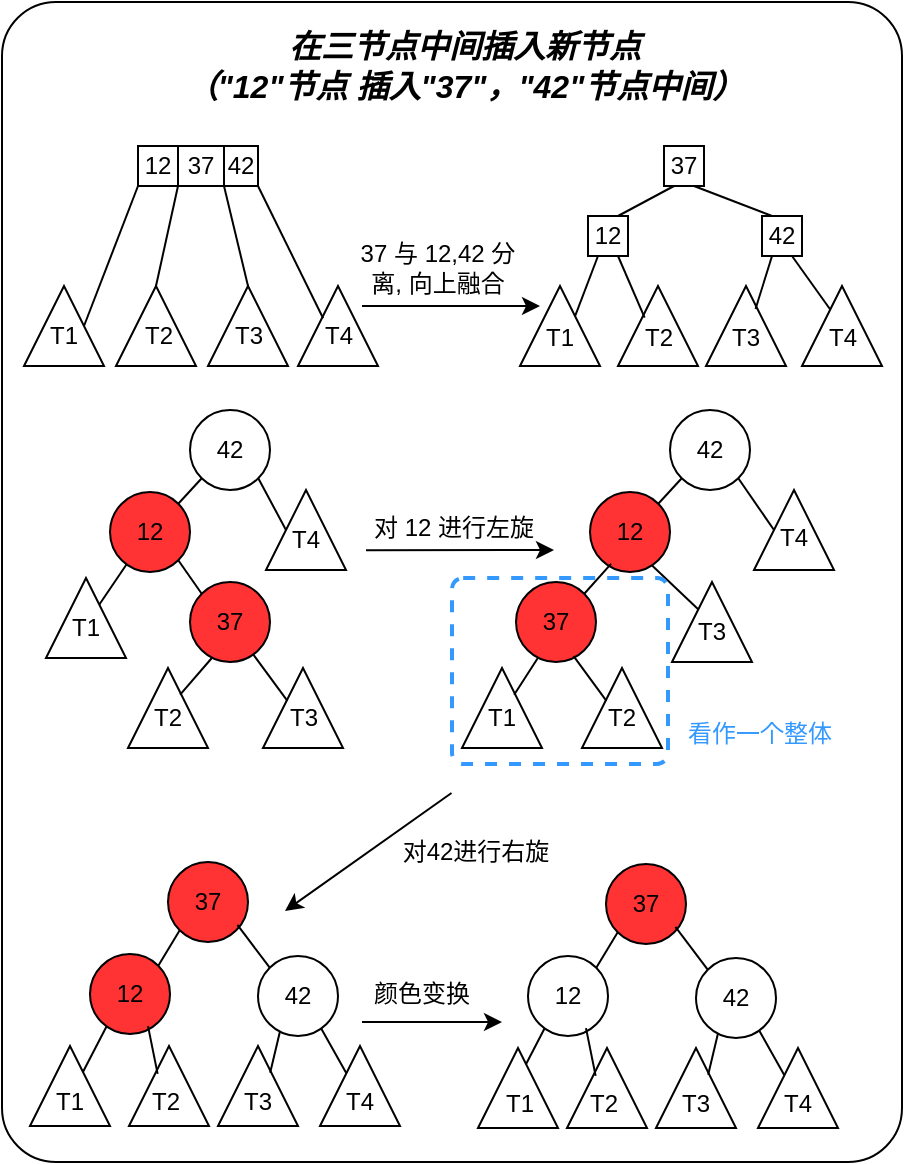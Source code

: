 <mxfile version="16.0.3" type="device"><diagram id="d8D1TXxC12qrmIxvPzvb" name="Page-1"><mxGraphModel dx="1865" dy="1660" grid="1" gridSize="10" guides="1" tooltips="1" connect="1" arrows="1" fold="1" page="1" pageScale="1" pageWidth="827" pageHeight="1169" math="0" shadow="0"><root><mxCell id="0"/><mxCell id="1" parent="0"/><mxCell id="G1VHCIkIDRCm4GYELpGM-1" value="" style="rounded=1;whiteSpace=wrap;html=1;arcSize=6;" vertex="1" parent="1"><mxGeometry x="-90" y="-10" width="450" height="580" as="geometry"/></mxCell><mxCell id="G1VHCIkIDRCm4GYELpGM-2" value="42" style="ellipse;whiteSpace=wrap;html=1;aspect=fixed;" vertex="1" parent="1"><mxGeometry x="4" y="194" width="40" height="40" as="geometry"/></mxCell><mxCell id="G1VHCIkIDRCm4GYELpGM-3" value="" style="triangle;whiteSpace=wrap;html=1;rotation=-90;" vertex="1" parent="1"><mxGeometry x="42" y="234" width="40" height="40" as="geometry"/></mxCell><mxCell id="G1VHCIkIDRCm4GYELpGM-9" value="" style="endArrow=none;html=1;rounded=0;entryX=0;entryY=1;entryDx=0;entryDy=0;exitX=1;exitY=0;exitDx=0;exitDy=0;" edge="1" parent="1" source="G1VHCIkIDRCm4GYELpGM-46" target="G1VHCIkIDRCm4GYELpGM-2"><mxGeometry width="50" height="50" relative="1" as="geometry"><mxPoint x="-16" y="253" as="sourcePoint"/><mxPoint x="-6" y="218" as="targetPoint"/></mxGeometry></mxCell><mxCell id="G1VHCIkIDRCm4GYELpGM-10" value="" style="endArrow=none;html=1;rounded=0;entryX=0.208;entryY=0.903;entryDx=0;entryDy=0;startArrow=none;exitX=0.615;exitY=0.631;exitDx=0;exitDy=0;exitPerimeter=0;entryPerimeter=0;" edge="1" parent="1" source="G1VHCIkIDRCm4GYELpGM-4" target="G1VHCIkIDRCm4GYELpGM-46"><mxGeometry width="50" height="50" relative="1" as="geometry"><mxPoint x="-66" y="308" as="sourcePoint"/><mxPoint x="48.142" y="212.142" as="targetPoint"/></mxGeometry></mxCell><mxCell id="G1VHCIkIDRCm4GYELpGM-11" value="" style="endArrow=none;html=1;rounded=0;entryX=0.5;entryY=0;entryDx=0;entryDy=0;exitX=1;exitY=1;exitDx=0;exitDy=0;" edge="1" parent="1" source="G1VHCIkIDRCm4GYELpGM-2" target="G1VHCIkIDRCm4GYELpGM-3"><mxGeometry width="50" height="50" relative="1" as="geometry"><mxPoint x="75.68" y="269.44" as="sourcePoint"/><mxPoint x="54" y="328" as="targetPoint"/></mxGeometry></mxCell><mxCell id="G1VHCIkIDRCm4GYELpGM-15" value="" style="endArrow=classic;html=1;rounded=0;" edge="1" parent="1"><mxGeometry width="50" height="50" relative="1" as="geometry"><mxPoint x="92" y="264.17" as="sourcePoint"/><mxPoint x="186" y="264" as="targetPoint"/></mxGeometry></mxCell><mxCell id="G1VHCIkIDRCm4GYELpGM-16" value="对42进行右旋" style="text;html=1;strokeColor=none;fillColor=none;align=center;verticalAlign=middle;whiteSpace=wrap;rounded=0;" vertex="1" parent="1"><mxGeometry x="102" y="400" width="90" height="30" as="geometry"/></mxCell><mxCell id="G1VHCIkIDRCm4GYELpGM-21" value="37" style="rounded=0;whiteSpace=wrap;html=1;fillColor=none;" vertex="1" parent="1"><mxGeometry x="-2" y="62" width="23" height="20" as="geometry"/></mxCell><mxCell id="G1VHCIkIDRCm4GYELpGM-22" value="42" style="rounded=0;whiteSpace=wrap;html=1;fillColor=none;" vertex="1" parent="1"><mxGeometry x="21" y="62" width="17" height="20" as="geometry"/></mxCell><mxCell id="G1VHCIkIDRCm4GYELpGM-23" value="" style="triangle;whiteSpace=wrap;html=1;rotation=-90;" vertex="1" parent="1"><mxGeometry x="-79" y="132" width="40" height="40" as="geometry"/></mxCell><mxCell id="G1VHCIkIDRCm4GYELpGM-24" value="" style="triangle;whiteSpace=wrap;html=1;rotation=-90;" vertex="1" parent="1"><mxGeometry x="310" y="132" width="40" height="40" as="geometry"/></mxCell><mxCell id="G1VHCIkIDRCm4GYELpGM-25" value="" style="triangle;whiteSpace=wrap;html=1;rotation=-90;" vertex="1" parent="1"><mxGeometry x="58" y="132" width="40" height="40" as="geometry"/></mxCell><mxCell id="G1VHCIkIDRCm4GYELpGM-26" value="T1" style="text;html=1;strokeColor=none;fillColor=none;align=center;verticalAlign=middle;whiteSpace=wrap;rounded=0;" vertex="1" parent="1"><mxGeometry x="-69" y="142" width="20" height="30" as="geometry"/></mxCell><mxCell id="G1VHCIkIDRCm4GYELpGM-27" value="T4" style="text;html=1;strokeColor=none;fillColor=none;align=center;verticalAlign=middle;whiteSpace=wrap;rounded=0;" vertex="1" parent="1"><mxGeometry x="70.5" y="144.5" width="15" height="25" as="geometry"/></mxCell><mxCell id="G1VHCIkIDRCm4GYELpGM-28" value="37" style="rounded=0;whiteSpace=wrap;html=1;fillColor=none;" vertex="1" parent="1"><mxGeometry x="241" y="62" width="20" height="20" as="geometry"/></mxCell><mxCell id="G1VHCIkIDRCm4GYELpGM-29" value="42" style="rounded=0;whiteSpace=wrap;html=1;fillColor=none;" vertex="1" parent="1"><mxGeometry x="290" y="97" width="20" height="20" as="geometry"/></mxCell><mxCell id="G1VHCIkIDRCm4GYELpGM-30" value="" style="triangle;whiteSpace=wrap;html=1;rotation=-90;" vertex="1" parent="1"><mxGeometry x="262" y="132" width="40" height="40" as="geometry"/></mxCell><mxCell id="G1VHCIkIDRCm4GYELpGM-31" value="" style="endArrow=none;html=1;rounded=0;entryX=0.5;entryY=1;entryDx=0;entryDy=0;exitX=0;exitY=1;exitDx=0;exitDy=0;" edge="1" parent="1" source="G1VHCIkIDRCm4GYELpGM-42" target="G1VHCIkIDRCm4GYELpGM-23"><mxGeometry width="50" height="50" relative="1" as="geometry"><mxPoint x="58" y="187" as="sourcePoint"/><mxPoint x="18.0" y="172" as="targetPoint"/></mxGeometry></mxCell><mxCell id="G1VHCIkIDRCm4GYELpGM-32" value="" style="endArrow=none;html=1;rounded=0;entryX=0.597;entryY=0.314;entryDx=0;entryDy=0;exitX=1;exitY=1;exitDx=0;exitDy=0;entryPerimeter=0;" edge="1" parent="1" source="G1VHCIkIDRCm4GYELpGM-22" target="G1VHCIkIDRCm4GYELpGM-25"><mxGeometry width="50" height="50" relative="1" as="geometry"><mxPoint x="53" y="142" as="sourcePoint"/><mxPoint x="68" y="152" as="targetPoint"/></mxGeometry></mxCell><mxCell id="G1VHCIkIDRCm4GYELpGM-33" value="" style="endArrow=none;html=1;rounded=0;exitX=0.75;exitY=1;exitDx=0;exitDy=0;" edge="1" parent="1" source="G1VHCIkIDRCm4GYELpGM-29" target="G1VHCIkIDRCm4GYELpGM-24"><mxGeometry width="50" height="50" relative="1" as="geometry"><mxPoint x="272" y="102" as="sourcePoint"/><mxPoint x="233.8" y="154.96" as="targetPoint"/></mxGeometry></mxCell><mxCell id="G1VHCIkIDRCm4GYELpGM-34" value="" style="endArrow=none;html=1;rounded=0;exitX=0.25;exitY=1;exitDx=0;exitDy=0;entryX=0.712;entryY=0.619;entryDx=0;entryDy=0;entryPerimeter=0;" edge="1" parent="1" source="G1VHCIkIDRCm4GYELpGM-29" target="G1VHCIkIDRCm4GYELpGM-30"><mxGeometry width="50" height="50" relative="1" as="geometry"><mxPoint x="302" y="102" as="sourcePoint"/><mxPoint x="350.529" y="154.941" as="targetPoint"/></mxGeometry></mxCell><mxCell id="G1VHCIkIDRCm4GYELpGM-36" value="T4" style="text;html=1;strokeColor=none;fillColor=none;align=center;verticalAlign=middle;whiteSpace=wrap;rounded=0;" vertex="1" parent="1"><mxGeometry x="318.5" y="142.5" width="23" height="30" as="geometry"/></mxCell><mxCell id="G1VHCIkIDRCm4GYELpGM-37" value="" style="endArrow=classic;html=1;rounded=0;" edge="1" parent="1"><mxGeometry width="50" height="50" relative="1" as="geometry"><mxPoint x="90" y="142" as="sourcePoint"/><mxPoint x="179" y="142" as="targetPoint"/></mxGeometry></mxCell><mxCell id="G1VHCIkIDRCm4GYELpGM-38" value="37 与 12,42 分离, 向上融合" style="text;html=1;strokeColor=none;fillColor=none;align=center;verticalAlign=middle;whiteSpace=wrap;rounded=0;" vertex="1" parent="1"><mxGeometry x="87" y="108" width="82" height="30" as="geometry"/></mxCell><mxCell id="G1VHCIkIDRCm4GYELpGM-39" value="" style="endArrow=classic;html=1;rounded=0;exitX=0.25;exitY=1;exitDx=0;exitDy=0;" edge="1" parent="1"><mxGeometry width="50" height="50" relative="1" as="geometry"><mxPoint x="134.75" y="385.5" as="sourcePoint"/><mxPoint x="51.5" y="444.5" as="targetPoint"/></mxGeometry></mxCell><mxCell id="G1VHCIkIDRCm4GYELpGM-40" value="对 12 进行左旋" style="text;html=1;strokeColor=none;fillColor=none;align=center;verticalAlign=middle;whiteSpace=wrap;rounded=0;" vertex="1" parent="1"><mxGeometry x="84" y="243" width="104" height="20" as="geometry"/></mxCell><mxCell id="G1VHCIkIDRCm4GYELpGM-41" value="&lt;i&gt;&lt;b&gt;&lt;font style=&quot;font-size: 16px&quot;&gt;在三节点中间插入新节点&lt;br&gt;（&quot;12&quot;节点 插入&quot;37&quot;，&quot;42&quot;节点中间）&lt;br&gt;&lt;/font&gt;&lt;/b&gt;&lt;/i&gt;" style="text;html=1;strokeColor=none;fillColor=none;align=center;verticalAlign=middle;whiteSpace=wrap;rounded=0;" vertex="1" parent="1"><mxGeometry y="7" width="282.5" height="30" as="geometry"/></mxCell><mxCell id="G1VHCIkIDRCm4GYELpGM-42" value="12" style="rounded=0;whiteSpace=wrap;html=1;fillColor=none;" vertex="1" parent="1"><mxGeometry x="-22" y="62" width="20" height="20" as="geometry"/></mxCell><mxCell id="G1VHCIkIDRCm4GYELpGM-43" value="12" style="rounded=0;whiteSpace=wrap;html=1;fillColor=none;" vertex="1" parent="1"><mxGeometry x="203" y="97" width="20" height="20" as="geometry"/></mxCell><mxCell id="G1VHCIkIDRCm4GYELpGM-44" value="" style="endArrow=none;html=1;rounded=0;entryX=0.75;entryY=1;entryDx=0;entryDy=0;exitX=0.25;exitY=0;exitDx=0;exitDy=0;" edge="1" parent="1" source="G1VHCIkIDRCm4GYELpGM-29" target="G1VHCIkIDRCm4GYELpGM-28"><mxGeometry width="50" height="50" relative="1" as="geometry"><mxPoint x="186" y="95" as="sourcePoint"/><mxPoint x="236" y="45" as="targetPoint"/></mxGeometry></mxCell><mxCell id="G1VHCIkIDRCm4GYELpGM-45" value="" style="endArrow=none;html=1;rounded=0;entryX=0.25;entryY=1;entryDx=0;entryDy=0;exitX=0.75;exitY=0;exitDx=0;exitDy=0;" edge="1" parent="1" source="G1VHCIkIDRCm4GYELpGM-43" target="G1VHCIkIDRCm4GYELpGM-28"><mxGeometry width="50" height="50" relative="1" as="geometry"><mxPoint x="229" y="97" as="sourcePoint"/><mxPoint x="287" y="72.0" as="targetPoint"/></mxGeometry></mxCell><mxCell id="G1VHCIkIDRCm4GYELpGM-46" value="12" style="ellipse;whiteSpace=wrap;html=1;aspect=fixed;fillColor=#FF3333;" vertex="1" parent="1"><mxGeometry x="-36" y="235" width="40" height="40" as="geometry"/></mxCell><mxCell id="G1VHCIkIDRCm4GYELpGM-47" value="37" style="ellipse;whiteSpace=wrap;html=1;aspect=fixed;fillColor=#FF3333;" vertex="1" parent="1"><mxGeometry x="4" y="280" width="40" height="40" as="geometry"/></mxCell><mxCell id="G1VHCIkIDRCm4GYELpGM-48" value="" style="endArrow=none;html=1;rounded=0;entryX=1;entryY=1;entryDx=0;entryDy=0;exitX=0;exitY=0;exitDx=0;exitDy=0;" edge="1" parent="1" source="G1VHCIkIDRCm4GYELpGM-47" target="G1VHCIkIDRCm4GYELpGM-46"><mxGeometry width="50" height="50" relative="1" as="geometry"><mxPoint x="-136" y="288" as="sourcePoint"/><mxPoint x="-86" y="238" as="targetPoint"/></mxGeometry></mxCell><mxCell id="G1VHCIkIDRCm4GYELpGM-4" value="" style="triangle;whiteSpace=wrap;html=1;rotation=-90;" vertex="1" parent="1"><mxGeometry x="-68" y="278" width="40" height="40" as="geometry"/></mxCell><mxCell id="G1VHCIkIDRCm4GYELpGM-65" value="" style="triangle;whiteSpace=wrap;html=1;rotation=-90;" vertex="1" parent="1"><mxGeometry x="-33" y="132" width="40" height="40" as="geometry"/></mxCell><mxCell id="G1VHCIkIDRCm4GYELpGM-66" value="" style="triangle;whiteSpace=wrap;html=1;rotation=-90;" vertex="1" parent="1"><mxGeometry x="13" y="132" width="40" height="40" as="geometry"/></mxCell><mxCell id="G1VHCIkIDRCm4GYELpGM-67" value="" style="endArrow=none;html=1;rounded=0;entryX=1;entryY=1;entryDx=0;entryDy=0;exitX=1;exitY=0.5;exitDx=0;exitDy=0;" edge="1" parent="1" source="G1VHCIkIDRCm4GYELpGM-65" target="G1VHCIkIDRCm4GYELpGM-42"><mxGeometry width="50" height="50" relative="1" as="geometry"><mxPoint x="-71" y="137" as="sourcePoint"/><mxPoint x="-21" y="87" as="targetPoint"/></mxGeometry></mxCell><mxCell id="G1VHCIkIDRCm4GYELpGM-68" value="" style="endArrow=none;html=1;rounded=0;entryX=1;entryY=1;entryDx=0;entryDy=0;exitX=1;exitY=0.5;exitDx=0;exitDy=0;" edge="1" parent="1" source="G1VHCIkIDRCm4GYELpGM-66" target="G1VHCIkIDRCm4GYELpGM-21"><mxGeometry width="50" height="50" relative="1" as="geometry"><mxPoint x="-3" y="142" as="sourcePoint"/><mxPoint x="8" y="92" as="targetPoint"/></mxGeometry></mxCell><mxCell id="G1VHCIkIDRCm4GYELpGM-69" value="T2" style="text;html=1;strokeColor=none;fillColor=none;align=center;verticalAlign=middle;whiteSpace=wrap;rounded=0;" vertex="1" parent="1"><mxGeometry x="-19.5" y="144.5" width="15" height="25" as="geometry"/></mxCell><mxCell id="G1VHCIkIDRCm4GYELpGM-70" value="T3" style="text;html=1;strokeColor=none;fillColor=none;align=center;verticalAlign=middle;whiteSpace=wrap;rounded=0;" vertex="1" parent="1"><mxGeometry x="25.5" y="144.5" width="15" height="25" as="geometry"/></mxCell><mxCell id="G1VHCIkIDRCm4GYELpGM-72" value="" style="triangle;whiteSpace=wrap;html=1;rotation=-90;" vertex="1" parent="1"><mxGeometry x="169" y="132" width="40" height="40" as="geometry"/></mxCell><mxCell id="G1VHCIkIDRCm4GYELpGM-73" value="" style="triangle;whiteSpace=wrap;html=1;rotation=-90;" vertex="1" parent="1"><mxGeometry x="218" y="132" width="40" height="40" as="geometry"/></mxCell><mxCell id="G1VHCIkIDRCm4GYELpGM-77" value="" style="endArrow=none;html=1;rounded=0;entryX=0.63;entryY=0.691;entryDx=0;entryDy=0;exitX=0.25;exitY=1;exitDx=0;exitDy=0;entryPerimeter=0;" edge="1" parent="1" source="G1VHCIkIDRCm4GYELpGM-43" target="G1VHCIkIDRCm4GYELpGM-72"><mxGeometry width="50" height="50" relative="1" as="geometry"><mxPoint x="233.0" y="107" as="sourcePoint"/><mxPoint x="263.0" y="92" as="targetPoint"/></mxGeometry></mxCell><mxCell id="G1VHCIkIDRCm4GYELpGM-78" value="" style="endArrow=none;html=1;rounded=0;entryX=0.604;entryY=0.333;entryDx=0;entryDy=0;exitX=0.75;exitY=1;exitDx=0;exitDy=0;entryPerimeter=0;" edge="1" parent="1" source="G1VHCIkIDRCm4GYELpGM-43" target="G1VHCIkIDRCm4GYELpGM-73"><mxGeometry width="50" height="50" relative="1" as="geometry"><mxPoint x="228" y="127" as="sourcePoint"/><mxPoint x="213.64" y="156.8" as="targetPoint"/></mxGeometry></mxCell><mxCell id="G1VHCIkIDRCm4GYELpGM-35" value="T1" style="text;html=1;strokeColor=none;fillColor=none;align=center;verticalAlign=middle;whiteSpace=wrap;rounded=0;" vertex="1" parent="1"><mxGeometry x="169" y="142.5" width="40" height="30" as="geometry"/></mxCell><mxCell id="G1VHCIkIDRCm4GYELpGM-71" value="T2" style="text;html=1;strokeColor=none;fillColor=none;align=center;verticalAlign=middle;whiteSpace=wrap;rounded=0;" vertex="1" parent="1"><mxGeometry x="231" y="145" width="15" height="25" as="geometry"/></mxCell><mxCell id="G1VHCIkIDRCm4GYELpGM-79" value="T3" style="text;html=1;strokeColor=none;fillColor=none;align=center;verticalAlign=middle;whiteSpace=wrap;rounded=0;" vertex="1" parent="1"><mxGeometry x="273" y="142.5" width="18" height="30" as="geometry"/></mxCell><mxCell id="G1VHCIkIDRCm4GYELpGM-82" value="" style="triangle;whiteSpace=wrap;html=1;rotation=-90;" vertex="1" parent="1"><mxGeometry x="-27" y="323" width="40" height="40" as="geometry"/></mxCell><mxCell id="G1VHCIkIDRCm4GYELpGM-83" value="" style="triangle;whiteSpace=wrap;html=1;rotation=-90;" vertex="1" parent="1"><mxGeometry x="40.5" y="323" width="40" height="40" as="geometry"/></mxCell><mxCell id="G1VHCIkIDRCm4GYELpGM-84" value="" style="endArrow=none;html=1;rounded=0;entryX=0.273;entryY=0.95;entryDx=0;entryDy=0;startArrow=none;exitX=0.666;exitY=0.652;exitDx=0;exitDy=0;exitPerimeter=0;entryPerimeter=0;" edge="1" parent="1" source="G1VHCIkIDRCm4GYELpGM-82" target="G1VHCIkIDRCm4GYELpGM-47"><mxGeometry width="50" height="50" relative="1" as="geometry"><mxPoint x="-32.76" y="305.4" as="sourcePoint"/><mxPoint x="-17.142" y="271.142" as="targetPoint"/></mxGeometry></mxCell><mxCell id="G1VHCIkIDRCm4GYELpGM-85" value="" style="endArrow=none;html=1;rounded=0;entryX=0.788;entryY=0.903;entryDx=0;entryDy=0;startArrow=none;exitX=0.589;exitY=0.305;exitDx=0;exitDy=0;exitPerimeter=0;entryPerimeter=0;" edge="1" parent="1" source="G1VHCIkIDRCm4GYELpGM-83" target="G1VHCIkIDRCm4GYELpGM-47"><mxGeometry width="50" height="50" relative="1" as="geometry"><mxPoint x="12.58" y="356.36" as="sourcePoint"/><mxPoint x="24.92" y="328" as="targetPoint"/></mxGeometry></mxCell><mxCell id="G1VHCIkIDRCm4GYELpGM-86" value="T1" style="text;html=1;strokeColor=none;fillColor=none;align=center;verticalAlign=middle;whiteSpace=wrap;rounded=0;" vertex="1" parent="1"><mxGeometry x="-57" y="288" width="18" height="30" as="geometry"/></mxCell><mxCell id="G1VHCIkIDRCm4GYELpGM-18" value="T2" style="text;html=1;strokeColor=none;fillColor=none;align=center;verticalAlign=middle;whiteSpace=wrap;rounded=0;" vertex="1" parent="1"><mxGeometry x="-12.5" y="333" width="10" height="30" as="geometry"/></mxCell><mxCell id="G1VHCIkIDRCm4GYELpGM-87" value="T3" style="text;html=1;strokeColor=none;fillColor=none;align=center;verticalAlign=middle;whiteSpace=wrap;rounded=0;" vertex="1" parent="1"><mxGeometry x="55.5" y="333" width="10" height="30" as="geometry"/></mxCell><mxCell id="G1VHCIkIDRCm4GYELpGM-88" value="T4" style="text;html=1;strokeColor=none;fillColor=none;align=center;verticalAlign=middle;whiteSpace=wrap;rounded=0;" vertex="1" parent="1"><mxGeometry x="57" y="244" width="10" height="30" as="geometry"/></mxCell><mxCell id="G1VHCIkIDRCm4GYELpGM-89" value="42" style="ellipse;whiteSpace=wrap;html=1;aspect=fixed;" vertex="1" parent="1"><mxGeometry x="244" y="194" width="40" height="40" as="geometry"/></mxCell><mxCell id="G1VHCIkIDRCm4GYELpGM-90" value="" style="triangle;whiteSpace=wrap;html=1;rotation=-90;" vertex="1" parent="1"><mxGeometry x="286" y="234" width="40" height="40" as="geometry"/></mxCell><mxCell id="G1VHCIkIDRCm4GYELpGM-91" value="" style="endArrow=none;html=1;rounded=0;entryX=0;entryY=1;entryDx=0;entryDy=0;exitX=1;exitY=0;exitDx=0;exitDy=0;" edge="1" parent="1" source="G1VHCIkIDRCm4GYELpGM-94" target="G1VHCIkIDRCm4GYELpGM-89"><mxGeometry width="50" height="50" relative="1" as="geometry"><mxPoint x="234" y="263" as="sourcePoint"/><mxPoint x="244" y="228" as="targetPoint"/></mxGeometry></mxCell><mxCell id="G1VHCIkIDRCm4GYELpGM-92" value="" style="endArrow=none;html=1;rounded=0;entryX=0.766;entryY=0.909;entryDx=0;entryDy=0;startArrow=none;exitX=0.651;exitY=0.337;exitDx=0;exitDy=0;exitPerimeter=0;entryPerimeter=0;" edge="1" parent="1" source="G1VHCIkIDRCm4GYELpGM-97" target="G1VHCIkIDRCm4GYELpGM-94"><mxGeometry width="50" height="50" relative="1" as="geometry"><mxPoint x="184" y="318" as="sourcePoint"/><mxPoint x="298.142" y="222.142" as="targetPoint"/></mxGeometry></mxCell><mxCell id="G1VHCIkIDRCm4GYELpGM-93" value="" style="endArrow=none;html=1;rounded=0;entryX=0.5;entryY=0;entryDx=0;entryDy=0;exitX=1;exitY=1;exitDx=0;exitDy=0;" edge="1" parent="1" source="G1VHCIkIDRCm4GYELpGM-89" target="G1VHCIkIDRCm4GYELpGM-90"><mxGeometry width="50" height="50" relative="1" as="geometry"><mxPoint x="325.68" y="279.44" as="sourcePoint"/><mxPoint x="304" y="338" as="targetPoint"/></mxGeometry></mxCell><mxCell id="G1VHCIkIDRCm4GYELpGM-94" value="12" style="ellipse;whiteSpace=wrap;html=1;aspect=fixed;fillColor=#FF3333;" vertex="1" parent="1"><mxGeometry x="204" y="235" width="40" height="40" as="geometry"/></mxCell><mxCell id="G1VHCIkIDRCm4GYELpGM-95" value="37" style="ellipse;whiteSpace=wrap;html=1;aspect=fixed;fillColor=#FF3333;" vertex="1" parent="1"><mxGeometry x="167" y="280" width="40" height="40" as="geometry"/></mxCell><mxCell id="G1VHCIkIDRCm4GYELpGM-96" value="" style="endArrow=none;html=1;rounded=0;entryX=0.263;entryY=0.898;entryDx=0;entryDy=0;entryPerimeter=0;exitX=1;exitY=0;exitDx=0;exitDy=0;" edge="1" parent="1" source="G1VHCIkIDRCm4GYELpGM-95" target="G1VHCIkIDRCm4GYELpGM-94"><mxGeometry width="50" height="50" relative="1" as="geometry"><mxPoint x="210" y="290" as="sourcePoint"/><mxPoint x="164" y="248" as="targetPoint"/></mxGeometry></mxCell><mxCell id="G1VHCIkIDRCm4GYELpGM-97" value="" style="triangle;whiteSpace=wrap;html=1;rotation=-90;" vertex="1" parent="1"><mxGeometry x="245" y="280" width="40" height="40" as="geometry"/></mxCell><mxCell id="G1VHCIkIDRCm4GYELpGM-98" value="" style="triangle;whiteSpace=wrap;html=1;rotation=-90;" vertex="1" parent="1"><mxGeometry x="140" y="323" width="40" height="40" as="geometry"/></mxCell><mxCell id="G1VHCIkIDRCm4GYELpGM-99" value="" style="triangle;whiteSpace=wrap;html=1;rotation=-90;" vertex="1" parent="1"><mxGeometry x="200" y="323" width="40" height="40" as="geometry"/></mxCell><mxCell id="G1VHCIkIDRCm4GYELpGM-100" value="" style="endArrow=none;html=1;rounded=0;entryX=0.273;entryY=0.95;entryDx=0;entryDy=0;startArrow=none;exitX=0.666;exitY=0.652;exitDx=0;exitDy=0;exitPerimeter=0;entryPerimeter=0;" edge="1" parent="1" source="G1VHCIkIDRCm4GYELpGM-98" target="G1VHCIkIDRCm4GYELpGM-95"><mxGeometry width="50" height="50" relative="1" as="geometry"><mxPoint x="217.24" y="315.4" as="sourcePoint"/><mxPoint x="232.858" y="281.142" as="targetPoint"/></mxGeometry></mxCell><mxCell id="G1VHCIkIDRCm4GYELpGM-102" value="T1" style="text;html=1;strokeColor=none;fillColor=none;align=center;verticalAlign=middle;whiteSpace=wrap;rounded=0;" vertex="1" parent="1"><mxGeometry x="151" y="333" width="18" height="30" as="geometry"/></mxCell><mxCell id="G1VHCIkIDRCm4GYELpGM-103" value="T2" style="text;html=1;strokeColor=none;fillColor=none;align=center;verticalAlign=middle;whiteSpace=wrap;rounded=0;" vertex="1" parent="1"><mxGeometry x="215" y="333" width="10" height="30" as="geometry"/></mxCell><mxCell id="G1VHCIkIDRCm4GYELpGM-104" value="T3" style="text;html=1;strokeColor=none;fillColor=none;align=center;verticalAlign=middle;whiteSpace=wrap;rounded=0;" vertex="1" parent="1"><mxGeometry x="260" y="290" width="10" height="30" as="geometry"/></mxCell><mxCell id="G1VHCIkIDRCm4GYELpGM-105" value="T4" style="text;html=1;strokeColor=none;fillColor=none;align=center;verticalAlign=middle;whiteSpace=wrap;rounded=0;" vertex="1" parent="1"><mxGeometry x="301" y="243" width="10" height="30" as="geometry"/></mxCell><mxCell id="G1VHCIkIDRCm4GYELpGM-113" value="37" style="ellipse;whiteSpace=wrap;html=1;aspect=fixed;fillColor=#FF3333;" vertex="1" parent="1"><mxGeometry x="-7" y="420" width="40" height="40" as="geometry"/></mxCell><mxCell id="G1VHCIkIDRCm4GYELpGM-114" value="" style="triangle;whiteSpace=wrap;html=1;rotation=-90;" vertex="1" parent="1"><mxGeometry x="-26.5" y="512" width="40" height="40" as="geometry"/></mxCell><mxCell id="G1VHCIkIDRCm4GYELpGM-115" value="" style="endArrow=none;html=1;rounded=0;entryX=0;entryY=1;entryDx=0;entryDy=0;exitX=1;exitY=0;exitDx=0;exitDy=0;" edge="1" parent="1" source="G1VHCIkIDRCm4GYELpGM-118" target="G1VHCIkIDRCm4GYELpGM-113"><mxGeometry width="50" height="50" relative="1" as="geometry"><mxPoint x="-29" y="485" as="sourcePoint"/><mxPoint x="-19" y="450" as="targetPoint"/></mxGeometry></mxCell><mxCell id="G1VHCIkIDRCm4GYELpGM-116" value="" style="endArrow=none;html=1;rounded=0;entryX=0.208;entryY=0.903;entryDx=0;entryDy=0;startArrow=none;exitX=0.615;exitY=0.631;exitDx=0;exitDy=0;exitPerimeter=0;entryPerimeter=0;" edge="1" parent="1" source="G1VHCIkIDRCm4GYELpGM-121" target="G1VHCIkIDRCm4GYELpGM-118"><mxGeometry width="50" height="50" relative="1" as="geometry"><mxPoint x="-79" y="540" as="sourcePoint"/><mxPoint x="35.142" y="444.142" as="targetPoint"/></mxGeometry></mxCell><mxCell id="G1VHCIkIDRCm4GYELpGM-118" value="12" style="ellipse;whiteSpace=wrap;html=1;aspect=fixed;fillColor=#FF3333;" vertex="1" parent="1"><mxGeometry x="-46" y="466" width="40" height="40" as="geometry"/></mxCell><mxCell id="G1VHCIkIDRCm4GYELpGM-119" value="42" style="ellipse;whiteSpace=wrap;html=1;aspect=fixed;fillColor=none;" vertex="1" parent="1"><mxGeometry x="38" y="467" width="40" height="40" as="geometry"/></mxCell><mxCell id="G1VHCIkIDRCm4GYELpGM-120" value="" style="endArrow=none;html=1;rounded=0;entryX=0.868;entryY=0.785;entryDx=0;entryDy=0;exitX=0;exitY=0;exitDx=0;exitDy=0;entryPerimeter=0;" edge="1" parent="1" source="G1VHCIkIDRCm4GYELpGM-119" target="G1VHCIkIDRCm4GYELpGM-113"><mxGeometry width="50" height="50" relative="1" as="geometry"><mxPoint x="-149" y="520" as="sourcePoint"/><mxPoint x="-99" y="470" as="targetPoint"/></mxGeometry></mxCell><mxCell id="G1VHCIkIDRCm4GYELpGM-121" value="" style="triangle;whiteSpace=wrap;html=1;rotation=-90;" vertex="1" parent="1"><mxGeometry x="-76" y="512" width="40" height="40" as="geometry"/></mxCell><mxCell id="G1VHCIkIDRCm4GYELpGM-122" value="" style="triangle;whiteSpace=wrap;html=1;rotation=-90;" vertex="1" parent="1"><mxGeometry x="18" y="512" width="40" height="40" as="geometry"/></mxCell><mxCell id="G1VHCIkIDRCm4GYELpGM-123" value="" style="triangle;whiteSpace=wrap;html=1;rotation=-90;" vertex="1" parent="1"><mxGeometry x="69" y="512" width="40" height="40" as="geometry"/></mxCell><mxCell id="G1VHCIkIDRCm4GYELpGM-124" value="" style="endArrow=none;html=1;rounded=0;entryX=0.273;entryY=0.95;entryDx=0;entryDy=0;startArrow=none;exitX=0.666;exitY=0.652;exitDx=0;exitDy=0;exitPerimeter=0;entryPerimeter=0;" edge="1" parent="1" source="G1VHCIkIDRCm4GYELpGM-122" target="G1VHCIkIDRCm4GYELpGM-119"><mxGeometry width="50" height="50" relative="1" as="geometry"><mxPoint x="-45.76" y="537.4" as="sourcePoint"/><mxPoint x="-30.142" y="503.142" as="targetPoint"/></mxGeometry></mxCell><mxCell id="G1VHCIkIDRCm4GYELpGM-125" value="" style="endArrow=none;html=1;rounded=0;entryX=0.788;entryY=0.903;entryDx=0;entryDy=0;startArrow=none;exitX=0.662;exitY=0.328;exitDx=0;exitDy=0;exitPerimeter=0;entryPerimeter=0;" edge="1" parent="1" source="G1VHCIkIDRCm4GYELpGM-123" target="G1VHCIkIDRCm4GYELpGM-119"><mxGeometry width="50" height="50" relative="1" as="geometry"><mxPoint x="81.2" y="528.44" as="sourcePoint"/><mxPoint x="11.92" y="560" as="targetPoint"/></mxGeometry></mxCell><mxCell id="G1VHCIkIDRCm4GYELpGM-126" value="T1" style="text;html=1;strokeColor=none;fillColor=none;align=center;verticalAlign=middle;whiteSpace=wrap;rounded=0;" vertex="1" parent="1"><mxGeometry x="-65" y="525" width="18" height="30" as="geometry"/></mxCell><mxCell id="G1VHCIkIDRCm4GYELpGM-127" value="T2" style="text;html=1;strokeColor=none;fillColor=none;align=center;verticalAlign=middle;whiteSpace=wrap;rounded=0;" vertex="1" parent="1"><mxGeometry x="-13" y="525" width="10" height="30" as="geometry"/></mxCell><mxCell id="G1VHCIkIDRCm4GYELpGM-128" value="T3" style="text;html=1;strokeColor=none;fillColor=none;align=center;verticalAlign=middle;whiteSpace=wrap;rounded=0;" vertex="1" parent="1"><mxGeometry x="33" y="525" width="10" height="30" as="geometry"/></mxCell><mxCell id="G1VHCIkIDRCm4GYELpGM-129" value="T4" style="text;html=1;strokeColor=none;fillColor=none;align=center;verticalAlign=middle;whiteSpace=wrap;rounded=0;" vertex="1" parent="1"><mxGeometry x="84" y="525" width="10" height="30" as="geometry"/></mxCell><mxCell id="G1VHCIkIDRCm4GYELpGM-131" value="" style="endArrow=none;html=1;rounded=0;entryX=0.72;entryY=0.927;entryDx=0;entryDy=0;startArrow=none;exitX=0.589;exitY=0.305;exitDx=0;exitDy=0;exitPerimeter=0;entryPerimeter=0;" edge="1" parent="1" source="G1VHCIkIDRCm4GYELpGM-99" target="G1VHCIkIDRCm4GYELpGM-95"><mxGeometry width="50" height="50" relative="1" as="geometry"><mxPoint x="219.2" y="350.44" as="sourcePoint"/><mxPoint x="226.56" y="388.36" as="targetPoint"/></mxGeometry></mxCell><mxCell id="G1VHCIkIDRCm4GYELpGM-133" value="" style="rounded=1;whiteSpace=wrap;html=1;dashed=1;strokeColor=#3399FF;fillColor=none;arcSize=6;strokeWidth=2;" vertex="1" parent="1"><mxGeometry x="135" y="278" width="108" height="93" as="geometry"/></mxCell><mxCell id="G1VHCIkIDRCm4GYELpGM-134" value="&lt;font color=&quot;#3399ff&quot;&gt;看作一个整体&lt;/font&gt;" style="text;html=1;strokeColor=none;fillColor=none;align=center;verticalAlign=middle;whiteSpace=wrap;rounded=0;dashed=1;" vertex="1" parent="1"><mxGeometry x="235.5" y="341" width="106" height="30" as="geometry"/></mxCell><mxCell id="G1VHCIkIDRCm4GYELpGM-136" value="" style="endArrow=none;html=1;rounded=0;entryX=0.725;entryY=0.902;entryDx=0;entryDy=0;startArrow=none;exitX=0.651;exitY=0.358;exitDx=0;exitDy=0;exitPerimeter=0;entryPerimeter=0;" edge="1" parent="1" source="G1VHCIkIDRCm4GYELpGM-114" target="G1VHCIkIDRCm4GYELpGM-118"><mxGeometry width="50" height="50" relative="1" as="geometry"><mxPoint x="-45.76" y="537.4" as="sourcePoint"/><mxPoint x="-30.68" y="513.12" as="targetPoint"/></mxGeometry></mxCell><mxCell id="G1VHCIkIDRCm4GYELpGM-184" value="37" style="ellipse;whiteSpace=wrap;html=1;aspect=fixed;fillColor=#FF3333;" vertex="1" parent="1"><mxGeometry x="212" y="421" width="40" height="40" as="geometry"/></mxCell><mxCell id="G1VHCIkIDRCm4GYELpGM-185" value="" style="triangle;whiteSpace=wrap;html=1;rotation=-90;" vertex="1" parent="1"><mxGeometry x="192.5" y="513" width="40" height="40" as="geometry"/></mxCell><mxCell id="G1VHCIkIDRCm4GYELpGM-186" value="" style="endArrow=none;html=1;rounded=0;entryX=0;entryY=1;entryDx=0;entryDy=0;exitX=1;exitY=0;exitDx=0;exitDy=0;" edge="1" parent="1" source="G1VHCIkIDRCm4GYELpGM-188" target="G1VHCIkIDRCm4GYELpGM-184"><mxGeometry width="50" height="50" relative="1" as="geometry"><mxPoint x="190" y="486" as="sourcePoint"/><mxPoint x="200" y="451" as="targetPoint"/></mxGeometry></mxCell><mxCell id="G1VHCIkIDRCm4GYELpGM-187" value="" style="endArrow=none;html=1;rounded=0;entryX=0.208;entryY=0.903;entryDx=0;entryDy=0;startArrow=none;exitX=0.615;exitY=0.631;exitDx=0;exitDy=0;exitPerimeter=0;entryPerimeter=0;" edge="1" parent="1" target="G1VHCIkIDRCm4GYELpGM-188"><mxGeometry width="50" height="50" relative="1" as="geometry"><mxPoint x="168.24" y="528.4" as="sourcePoint"/><mxPoint x="254.142" y="445.142" as="targetPoint"/></mxGeometry></mxCell><mxCell id="G1VHCIkIDRCm4GYELpGM-188" value="12" style="ellipse;whiteSpace=wrap;html=1;aspect=fixed;fillColor=none;" vertex="1" parent="1"><mxGeometry x="173" y="467" width="40" height="40" as="geometry"/></mxCell><mxCell id="G1VHCIkIDRCm4GYELpGM-189" value="42" style="ellipse;whiteSpace=wrap;html=1;aspect=fixed;fillColor=none;" vertex="1" parent="1"><mxGeometry x="257" y="468" width="40" height="40" as="geometry"/></mxCell><mxCell id="G1VHCIkIDRCm4GYELpGM-190" value="" style="endArrow=none;html=1;rounded=0;entryX=0.868;entryY=0.785;entryDx=0;entryDy=0;exitX=0;exitY=0;exitDx=0;exitDy=0;entryPerimeter=0;" edge="1" parent="1" source="G1VHCIkIDRCm4GYELpGM-189" target="G1VHCIkIDRCm4GYELpGM-184"><mxGeometry width="50" height="50" relative="1" as="geometry"><mxPoint x="70" y="521" as="sourcePoint"/><mxPoint x="120" y="471" as="targetPoint"/></mxGeometry></mxCell><mxCell id="G1VHCIkIDRCm4GYELpGM-191" value="" style="triangle;whiteSpace=wrap;html=1;rotation=-90;" vertex="1" parent="1"><mxGeometry x="148" y="513" width="40" height="40" as="geometry"/></mxCell><mxCell id="G1VHCIkIDRCm4GYELpGM-192" value="" style="triangle;whiteSpace=wrap;html=1;rotation=-90;" vertex="1" parent="1"><mxGeometry x="237" y="513" width="40" height="40" as="geometry"/></mxCell><mxCell id="G1VHCIkIDRCm4GYELpGM-193" value="" style="triangle;whiteSpace=wrap;html=1;rotation=-90;" vertex="1" parent="1"><mxGeometry x="288" y="513" width="40" height="40" as="geometry"/></mxCell><mxCell id="G1VHCIkIDRCm4GYELpGM-194" value="" style="endArrow=none;html=1;rounded=0;entryX=0.273;entryY=0.95;entryDx=0;entryDy=0;startArrow=none;exitX=0.666;exitY=0.652;exitDx=0;exitDy=0;exitPerimeter=0;entryPerimeter=0;" edge="1" parent="1" source="G1VHCIkIDRCm4GYELpGM-192" target="G1VHCIkIDRCm4GYELpGM-189"><mxGeometry width="50" height="50" relative="1" as="geometry"><mxPoint x="173.24" y="538.4" as="sourcePoint"/><mxPoint x="188.858" y="504.142" as="targetPoint"/></mxGeometry></mxCell><mxCell id="G1VHCIkIDRCm4GYELpGM-195" value="" style="endArrow=none;html=1;rounded=0;entryX=0.788;entryY=0.903;entryDx=0;entryDy=0;startArrow=none;exitX=0.662;exitY=0.328;exitDx=0;exitDy=0;exitPerimeter=0;entryPerimeter=0;" edge="1" parent="1" source="G1VHCIkIDRCm4GYELpGM-193" target="G1VHCIkIDRCm4GYELpGM-189"><mxGeometry width="50" height="50" relative="1" as="geometry"><mxPoint x="300.2" y="529.44" as="sourcePoint"/><mxPoint x="230.92" y="561" as="targetPoint"/></mxGeometry></mxCell><mxCell id="G1VHCIkIDRCm4GYELpGM-196" value="T1" style="text;html=1;strokeColor=none;fillColor=none;align=center;verticalAlign=middle;whiteSpace=wrap;rounded=0;" vertex="1" parent="1"><mxGeometry x="160" y="526" width="18" height="30" as="geometry"/></mxCell><mxCell id="G1VHCIkIDRCm4GYELpGM-197" value="T2" style="text;html=1;strokeColor=none;fillColor=none;align=center;verticalAlign=middle;whiteSpace=wrap;rounded=0;" vertex="1" parent="1"><mxGeometry x="206" y="526" width="10" height="30" as="geometry"/></mxCell><mxCell id="G1VHCIkIDRCm4GYELpGM-198" value="T3" style="text;html=1;strokeColor=none;fillColor=none;align=center;verticalAlign=middle;whiteSpace=wrap;rounded=0;" vertex="1" parent="1"><mxGeometry x="252" y="526" width="10" height="30" as="geometry"/></mxCell><mxCell id="G1VHCIkIDRCm4GYELpGM-199" value="T4" style="text;html=1;strokeColor=none;fillColor=none;align=center;verticalAlign=middle;whiteSpace=wrap;rounded=0;" vertex="1" parent="1"><mxGeometry x="303" y="526" width="10" height="30" as="geometry"/></mxCell><mxCell id="G1VHCIkIDRCm4GYELpGM-200" value="" style="endArrow=none;html=1;rounded=0;entryX=0.725;entryY=0.902;entryDx=0;entryDy=0;startArrow=none;exitX=0.651;exitY=0.358;exitDx=0;exitDy=0;exitPerimeter=0;entryPerimeter=0;" edge="1" parent="1" source="G1VHCIkIDRCm4GYELpGM-185" target="G1VHCIkIDRCm4GYELpGM-188"><mxGeometry width="50" height="50" relative="1" as="geometry"><mxPoint x="173.24" y="538.4" as="sourcePoint"/><mxPoint x="188.32" y="514.12" as="targetPoint"/></mxGeometry></mxCell><mxCell id="G1VHCIkIDRCm4GYELpGM-202" value="颜色变换" style="text;html=1;strokeColor=none;fillColor=none;align=center;verticalAlign=middle;whiteSpace=wrap;rounded=0;" vertex="1" parent="1"><mxGeometry x="87" y="476" width="66" height="20" as="geometry"/></mxCell><mxCell id="G1VHCIkIDRCm4GYELpGM-203" value="" style="endArrow=classic;html=1;rounded=0;" edge="1" parent="1"><mxGeometry width="50" height="50" relative="1" as="geometry"><mxPoint x="90" y="500" as="sourcePoint"/><mxPoint x="160" y="500" as="targetPoint"/></mxGeometry></mxCell></root></mxGraphModel></diagram></mxfile>